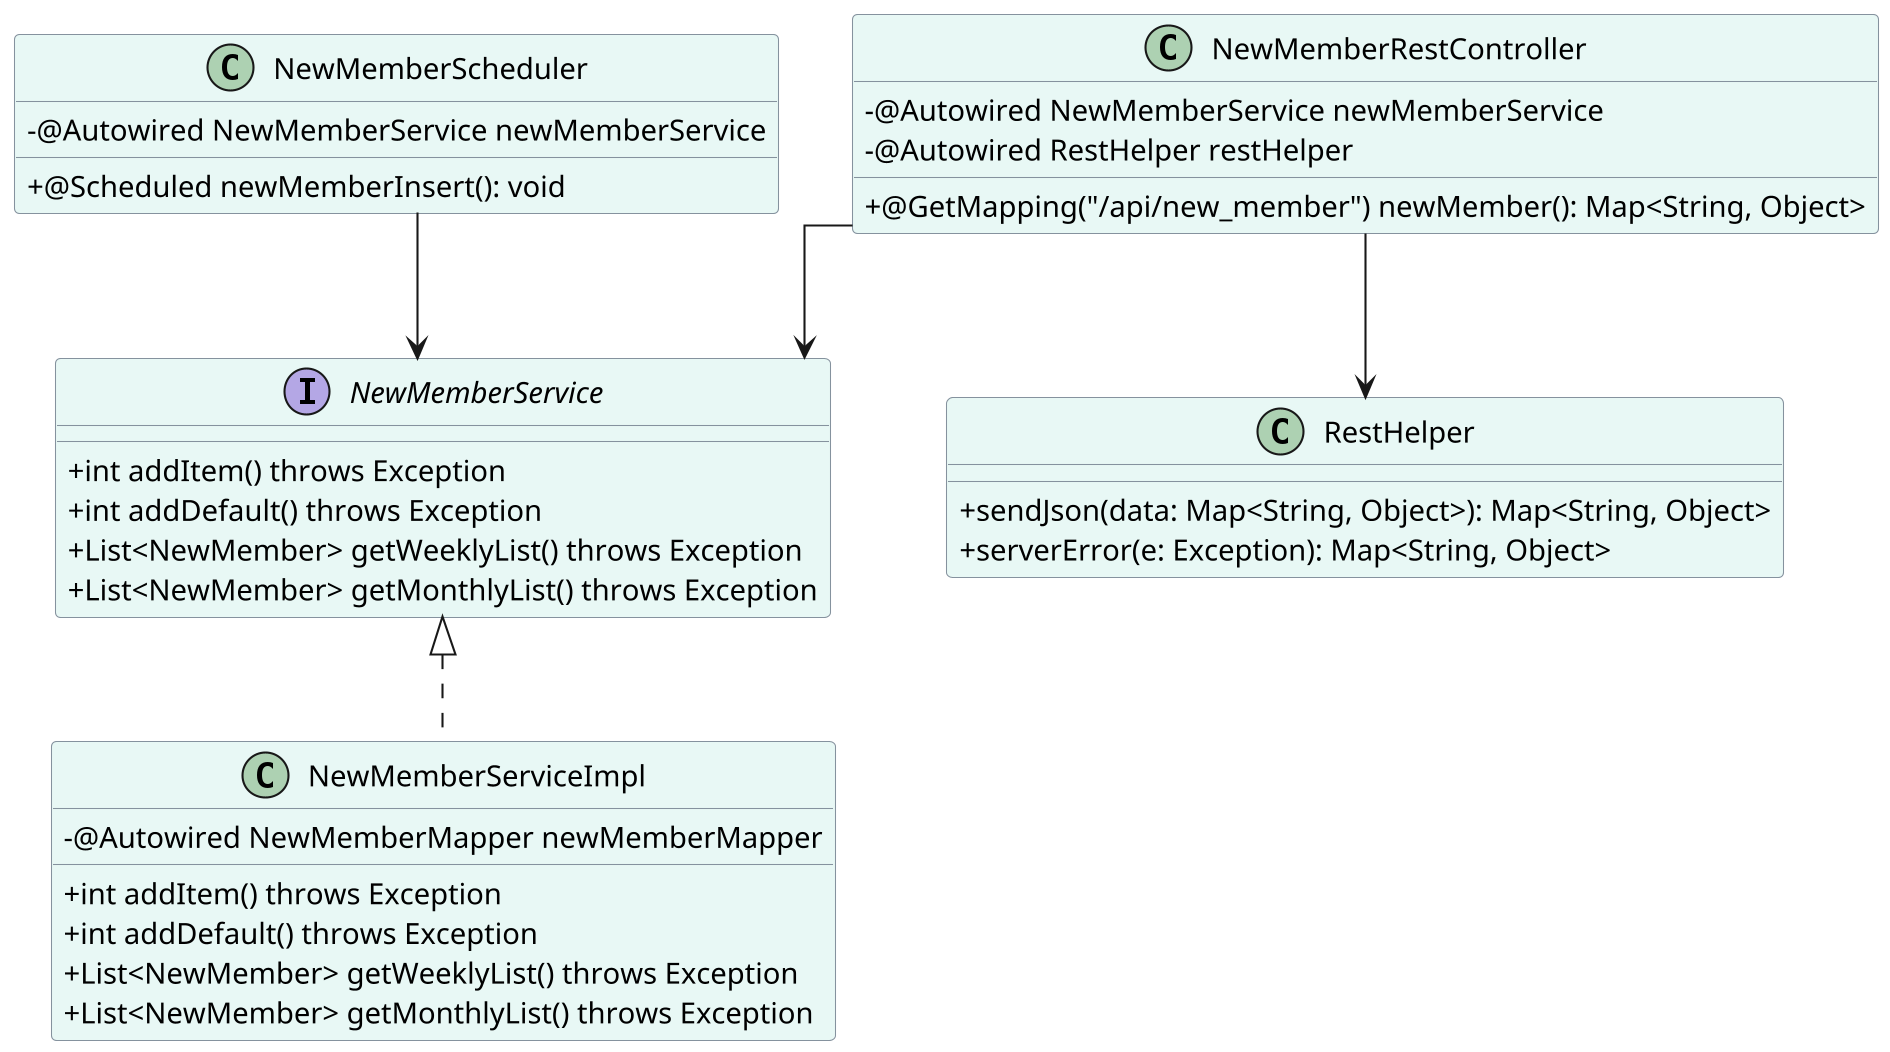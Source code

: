 @startuml
skinparam dpi 200
skinparam classAttributeIconSize 0
skinparam shadowing false
skinparam linetype ortho
skinparam backgroundColor white
skinparam classBackgroundColor #E8F8F5
skinparam classBorderColor #85929E

interface NewMemberService {
    + int addItem() throws Exception
    + int addDefault() throws Exception
    + List<NewMember> getWeeklyList() throws Exception
    + List<NewMember> getMonthlyList() throws Exception
}

class NewMemberServiceImpl {
    - @Autowired NewMemberMapper newMemberMapper
    + int addItem() throws Exception
    + int addDefault() throws Exception
    + List<NewMember> getWeeklyList() throws Exception
    + List<NewMember> getMonthlyList() throws Exception
}

class NewMemberRestController {
    - @Autowired NewMemberService newMemberService
    - @Autowired RestHelper restHelper
    + @GetMapping("/api/new_member") newMember(): Map<String, Object>
}

class NewMemberScheduler {
    - @Autowired NewMemberService newMemberService
    + @Scheduled newMemberInsert(): void
}

class RestHelper {
    + sendJson(data: Map<String, Object>): Map<String, Object>
    + serverError(e: Exception): Map<String, Object>
}

NewMemberService <|.. NewMemberServiceImpl
NewMemberRestController --> NewMemberService
NewMemberRestController --> RestHelper
NewMemberScheduler --> NewMemberService

@enduml